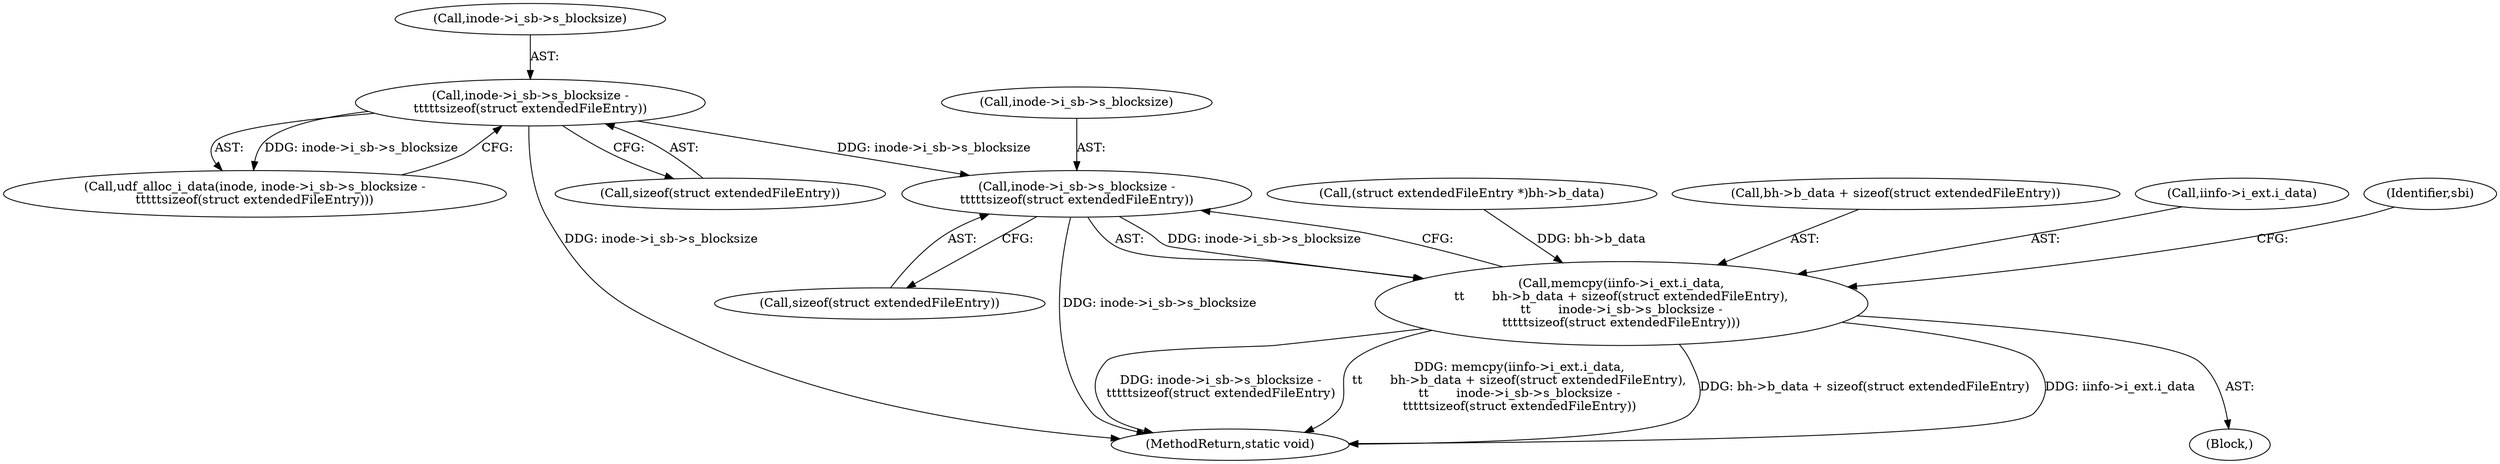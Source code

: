digraph "0_linux_c03aa9f6e1f938618e6db2e23afef0574efeeb65@API" {
"1000433" [label="(Call,inode->i_sb->s_blocksize -\n\t\t\t\t\tsizeof(struct extendedFileEntry))"];
"1000409" [label="(Call,inode->i_sb->s_blocksize -\n\t\t\t\t\tsizeof(struct extendedFileEntry))"];
"1000421" [label="(Call,memcpy(iinfo->i_ext.i_data,\n\t\t       bh->b_data + sizeof(struct extendedFileEntry),\n\t\t       inode->i_sb->s_blocksize -\n\t\t\t\t\tsizeof(struct extendedFileEntry)))"];
"1000407" [label="(Call,udf_alloc_i_data(inode, inode->i_sb->s_blocksize -\n\t\t\t\t\tsizeof(struct extendedFileEntry)))"];
"1000421" [label="(Call,memcpy(iinfo->i_ext.i_data,\n\t\t       bh->b_data + sizeof(struct extendedFileEntry),\n\t\t       inode->i_sb->s_blocksize -\n\t\t\t\t\tsizeof(struct extendedFileEntry)))"];
"1000434" [label="(Call,inode->i_sb->s_blocksize)"];
"1000433" [label="(Call,inode->i_sb->s_blocksize -\n\t\t\t\t\tsizeof(struct extendedFileEntry))"];
"1000410" [label="(Call,inode->i_sb->s_blocksize)"];
"1000190" [label="(Call,(struct extendedFileEntry *)bh->b_data)"];
"1000427" [label="(Call,bh->b_data + sizeof(struct extendedFileEntry))"];
"1001156" [label="(MethodReturn,static void)"];
"1000422" [label="(Call,iinfo->i_ext.i_data)"];
"1000415" [label="(Call,sizeof(struct extendedFileEntry))"];
"1000439" [label="(Call,sizeof(struct extendedFileEntry))"];
"1000409" [label="(Call,inode->i_sb->s_blocksize -\n\t\t\t\t\tsizeof(struct extendedFileEntry))"];
"1000395" [label="(Block,)"];
"1000569" [label="(Identifier,sbi)"];
"1000433" -> "1000421"  [label="AST: "];
"1000433" -> "1000439"  [label="CFG: "];
"1000434" -> "1000433"  [label="AST: "];
"1000439" -> "1000433"  [label="AST: "];
"1000421" -> "1000433"  [label="CFG: "];
"1000433" -> "1001156"  [label="DDG: inode->i_sb->s_blocksize"];
"1000433" -> "1000421"  [label="DDG: inode->i_sb->s_blocksize"];
"1000409" -> "1000433"  [label="DDG: inode->i_sb->s_blocksize"];
"1000409" -> "1000407"  [label="AST: "];
"1000409" -> "1000415"  [label="CFG: "];
"1000410" -> "1000409"  [label="AST: "];
"1000415" -> "1000409"  [label="AST: "];
"1000407" -> "1000409"  [label="CFG: "];
"1000409" -> "1001156"  [label="DDG: inode->i_sb->s_blocksize"];
"1000409" -> "1000407"  [label="DDG: inode->i_sb->s_blocksize"];
"1000421" -> "1000395"  [label="AST: "];
"1000422" -> "1000421"  [label="AST: "];
"1000427" -> "1000421"  [label="AST: "];
"1000569" -> "1000421"  [label="CFG: "];
"1000421" -> "1001156"  [label="DDG: bh->b_data + sizeof(struct extendedFileEntry)"];
"1000421" -> "1001156"  [label="DDG: iinfo->i_ext.i_data"];
"1000421" -> "1001156"  [label="DDG: inode->i_sb->s_blocksize -\n\t\t\t\t\tsizeof(struct extendedFileEntry)"];
"1000421" -> "1001156"  [label="DDG: memcpy(iinfo->i_ext.i_data,\n\t\t       bh->b_data + sizeof(struct extendedFileEntry),\n\t\t       inode->i_sb->s_blocksize -\n\t\t\t\t\tsizeof(struct extendedFileEntry))"];
"1000190" -> "1000421"  [label="DDG: bh->b_data"];
}
